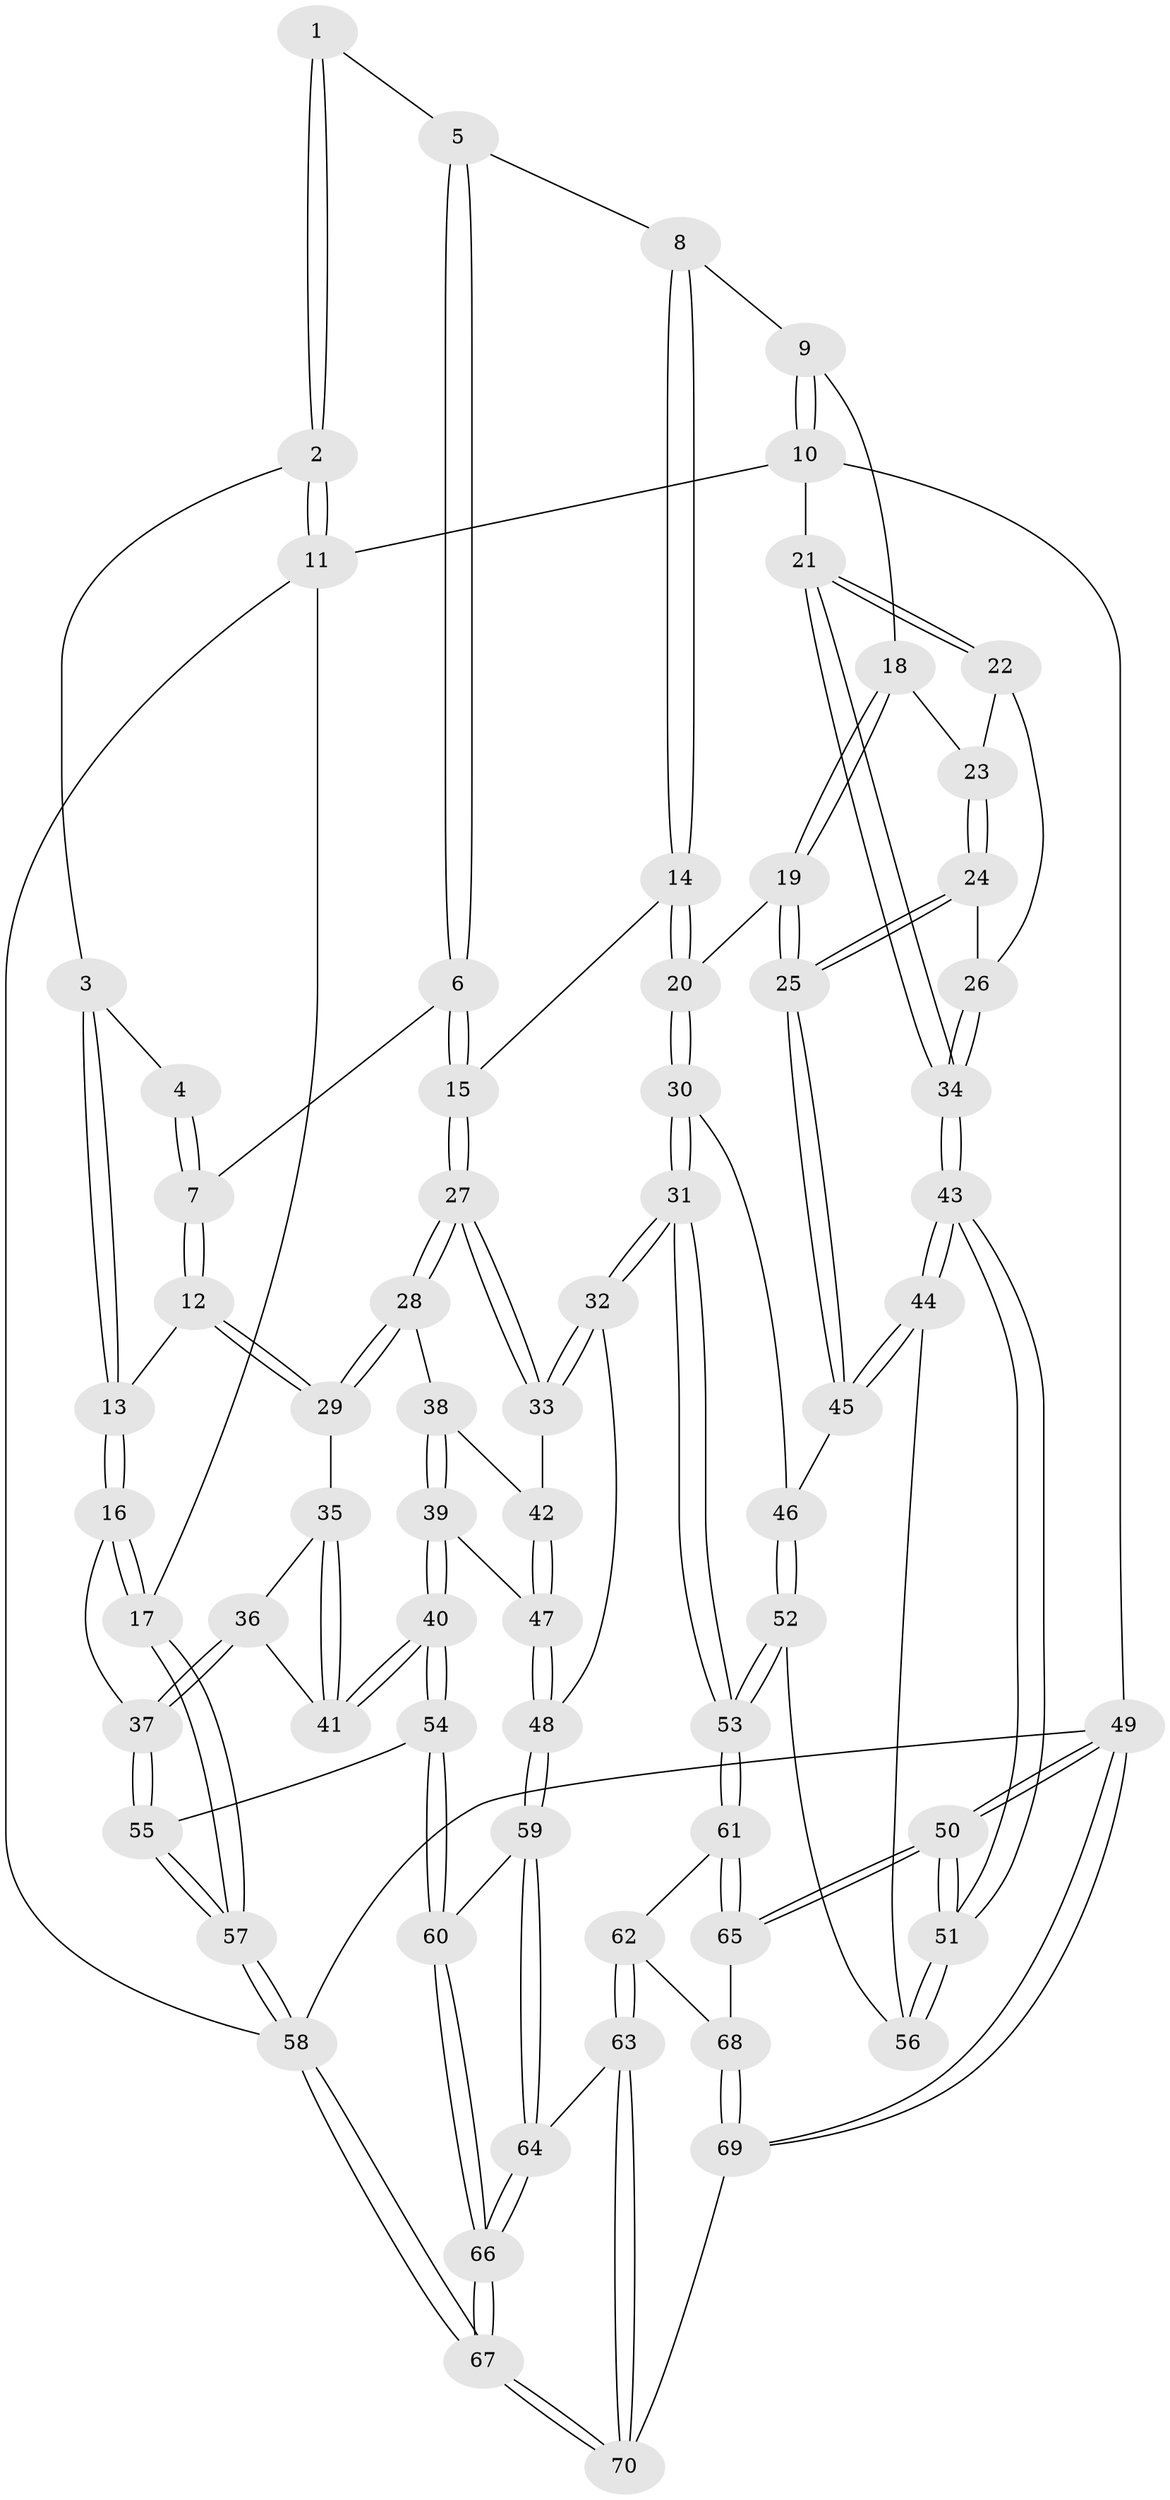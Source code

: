 // coarse degree distribution, {3: 0.19047619047619047, 4: 0.4523809523809524, 7: 0.023809523809523808, 5: 0.2619047619047619, 6: 0.07142857142857142}
// Generated by graph-tools (version 1.1) at 2025/52/02/27/25 19:52:43]
// undirected, 70 vertices, 172 edges
graph export_dot {
graph [start="1"]
  node [color=gray90,style=filled];
  1 [pos="+0.3571098890943041+0"];
  2 [pos="+0+0"];
  3 [pos="+0.14053003733271885+0.05181645782178973"];
  4 [pos="+0.23229840845328442+0.07353869024915789"];
  5 [pos="+0.47060596874115557+0"];
  6 [pos="+0.44697589642543684+0.05908296859368863"];
  7 [pos="+0.32684869818753803+0.1592602766308327"];
  8 [pos="+0.8616680753353383+0"];
  9 [pos="+0.8910241506000485+0"];
  10 [pos="+1+0"];
  11 [pos="+0+0"];
  12 [pos="+0.29850347281951195+0.20351063061687916"];
  13 [pos="+0.1471644850601706+0.17445612864871549"];
  14 [pos="+0.5995000265317666+0.20050308510644663"];
  15 [pos="+0.5443813627377827+0.18387968585504721"];
  16 [pos="+0.03763534237345165+0.25021648268025154"];
  17 [pos="+0+0.22986457368607494"];
  18 [pos="+0.840271197231753+0.030071007092247328"];
  19 [pos="+0.7531146573982825+0.1921441221072243"];
  20 [pos="+0.6700497229897506+0.243405511105476"];
  21 [pos="+1+0.02525667193829571"];
  22 [pos="+0.9664613544125612+0.1927673130793"];
  23 [pos="+0.9053781130467148+0.17263948898869438"];
  24 [pos="+0.8886819685388351+0.2860798018341649"];
  25 [pos="+0.8833770707053508+0.29078515150033774"];
  26 [pos="+0.963465907318933+0.2696824002372688"];
  27 [pos="+0.48386447073127375+0.2950345035230087"];
  28 [pos="+0.3251552753679606+0.25011363336662656"];
  29 [pos="+0.29949118632941374+0.21636253225439236"];
  30 [pos="+0.6718153209854543+0.25857693035798374"];
  31 [pos="+0.612887606025033+0.5068525591286113"];
  32 [pos="+0.5496979284918402+0.48906841136939727"];
  33 [pos="+0.48351500336942776+0.3013953192231285"];
  34 [pos="+1+0.32758593818874254"];
  35 [pos="+0.2655567708907257+0.26246379951162635"];
  36 [pos="+0.1973808978040626+0.3118834559308946"];
  37 [pos="+0.13278620268990443+0.3442265874222347"];
  38 [pos="+0.342496577031339+0.3058222432467388"];
  39 [pos="+0.28163194087531523+0.43123775933997366"];
  40 [pos="+0.27549961309980936+0.436022848396164"];
  41 [pos="+0.2657887605389523+0.3837747610075077"];
  42 [pos="+0.38763669993407296+0.3515513499531549"];
  43 [pos="+1+0.49696698552347945"];
  44 [pos="+0.8792544667108945+0.3501335407776201"];
  45 [pos="+0.8727016552620627+0.3404221709171853"];
  46 [pos="+0.8130097472924451+0.3544323649910626"];
  47 [pos="+0.3914312049577463+0.3941986228440604"];
  48 [pos="+0.5161457895966585+0.4932511372281115"];
  49 [pos="+1+1"];
  50 [pos="+1+0.8607635133243592"];
  51 [pos="+1+0.6764234521623694"];
  52 [pos="+0.6702026336897159+0.5423747359557664"];
  53 [pos="+0.6535855049131158+0.5470317775628338"];
  54 [pos="+0.19099018411274052+0.5736724349889031"];
  55 [pos="+0.17994109037764036+0.5703271520601169"];
  56 [pos="+0.8589898854126363+0.539128075100609"];
  57 [pos="+0+0.616982291508264"];
  58 [pos="+0+1"];
  59 [pos="+0.2986527840514557+0.6022998127081609"];
  60 [pos="+0.21173067170105697+0.5904347275152025"];
  61 [pos="+0.6481538192977142+0.6632484921188253"];
  62 [pos="+0.5824788540064817+0.795441822480735"];
  63 [pos="+0.5405636811203808+0.835663658362519"];
  64 [pos="+0.5009014227711047+0.8221134669687663"];
  65 [pos="+0.9952972538130853+0.8047665338474201"];
  66 [pos="+0.21205417679996408+0.8919831996271669"];
  67 [pos="+0+1"];
  68 [pos="+0.7251503578268061+0.8448466163156715"];
  69 [pos="+1+1"];
  70 [pos="+0.5594839827720364+1"];
  1 -- 2;
  1 -- 2;
  1 -- 5;
  2 -- 3;
  2 -- 11;
  2 -- 11;
  3 -- 4;
  3 -- 13;
  3 -- 13;
  4 -- 7;
  4 -- 7;
  5 -- 6;
  5 -- 6;
  5 -- 8;
  6 -- 7;
  6 -- 15;
  6 -- 15;
  7 -- 12;
  7 -- 12;
  8 -- 9;
  8 -- 14;
  8 -- 14;
  9 -- 10;
  9 -- 10;
  9 -- 18;
  10 -- 11;
  10 -- 21;
  10 -- 49;
  11 -- 17;
  11 -- 58;
  12 -- 13;
  12 -- 29;
  12 -- 29;
  13 -- 16;
  13 -- 16;
  14 -- 15;
  14 -- 20;
  14 -- 20;
  15 -- 27;
  15 -- 27;
  16 -- 17;
  16 -- 17;
  16 -- 37;
  17 -- 57;
  17 -- 57;
  18 -- 19;
  18 -- 19;
  18 -- 23;
  19 -- 20;
  19 -- 25;
  19 -- 25;
  20 -- 30;
  20 -- 30;
  21 -- 22;
  21 -- 22;
  21 -- 34;
  21 -- 34;
  22 -- 23;
  22 -- 26;
  23 -- 24;
  23 -- 24;
  24 -- 25;
  24 -- 25;
  24 -- 26;
  25 -- 45;
  25 -- 45;
  26 -- 34;
  26 -- 34;
  27 -- 28;
  27 -- 28;
  27 -- 33;
  27 -- 33;
  28 -- 29;
  28 -- 29;
  28 -- 38;
  29 -- 35;
  30 -- 31;
  30 -- 31;
  30 -- 46;
  31 -- 32;
  31 -- 32;
  31 -- 53;
  31 -- 53;
  32 -- 33;
  32 -- 33;
  32 -- 48;
  33 -- 42;
  34 -- 43;
  34 -- 43;
  35 -- 36;
  35 -- 41;
  35 -- 41;
  36 -- 37;
  36 -- 37;
  36 -- 41;
  37 -- 55;
  37 -- 55;
  38 -- 39;
  38 -- 39;
  38 -- 42;
  39 -- 40;
  39 -- 40;
  39 -- 47;
  40 -- 41;
  40 -- 41;
  40 -- 54;
  40 -- 54;
  42 -- 47;
  42 -- 47;
  43 -- 44;
  43 -- 44;
  43 -- 51;
  43 -- 51;
  44 -- 45;
  44 -- 45;
  44 -- 56;
  45 -- 46;
  46 -- 52;
  46 -- 52;
  47 -- 48;
  47 -- 48;
  48 -- 59;
  48 -- 59;
  49 -- 50;
  49 -- 50;
  49 -- 69;
  49 -- 69;
  49 -- 58;
  50 -- 51;
  50 -- 51;
  50 -- 65;
  50 -- 65;
  51 -- 56;
  51 -- 56;
  52 -- 53;
  52 -- 53;
  52 -- 56;
  53 -- 61;
  53 -- 61;
  54 -- 55;
  54 -- 60;
  54 -- 60;
  55 -- 57;
  55 -- 57;
  57 -- 58;
  57 -- 58;
  58 -- 67;
  58 -- 67;
  59 -- 60;
  59 -- 64;
  59 -- 64;
  60 -- 66;
  60 -- 66;
  61 -- 62;
  61 -- 65;
  61 -- 65;
  62 -- 63;
  62 -- 63;
  62 -- 68;
  63 -- 64;
  63 -- 70;
  63 -- 70;
  64 -- 66;
  64 -- 66;
  65 -- 68;
  66 -- 67;
  66 -- 67;
  67 -- 70;
  67 -- 70;
  68 -- 69;
  68 -- 69;
  69 -- 70;
}
